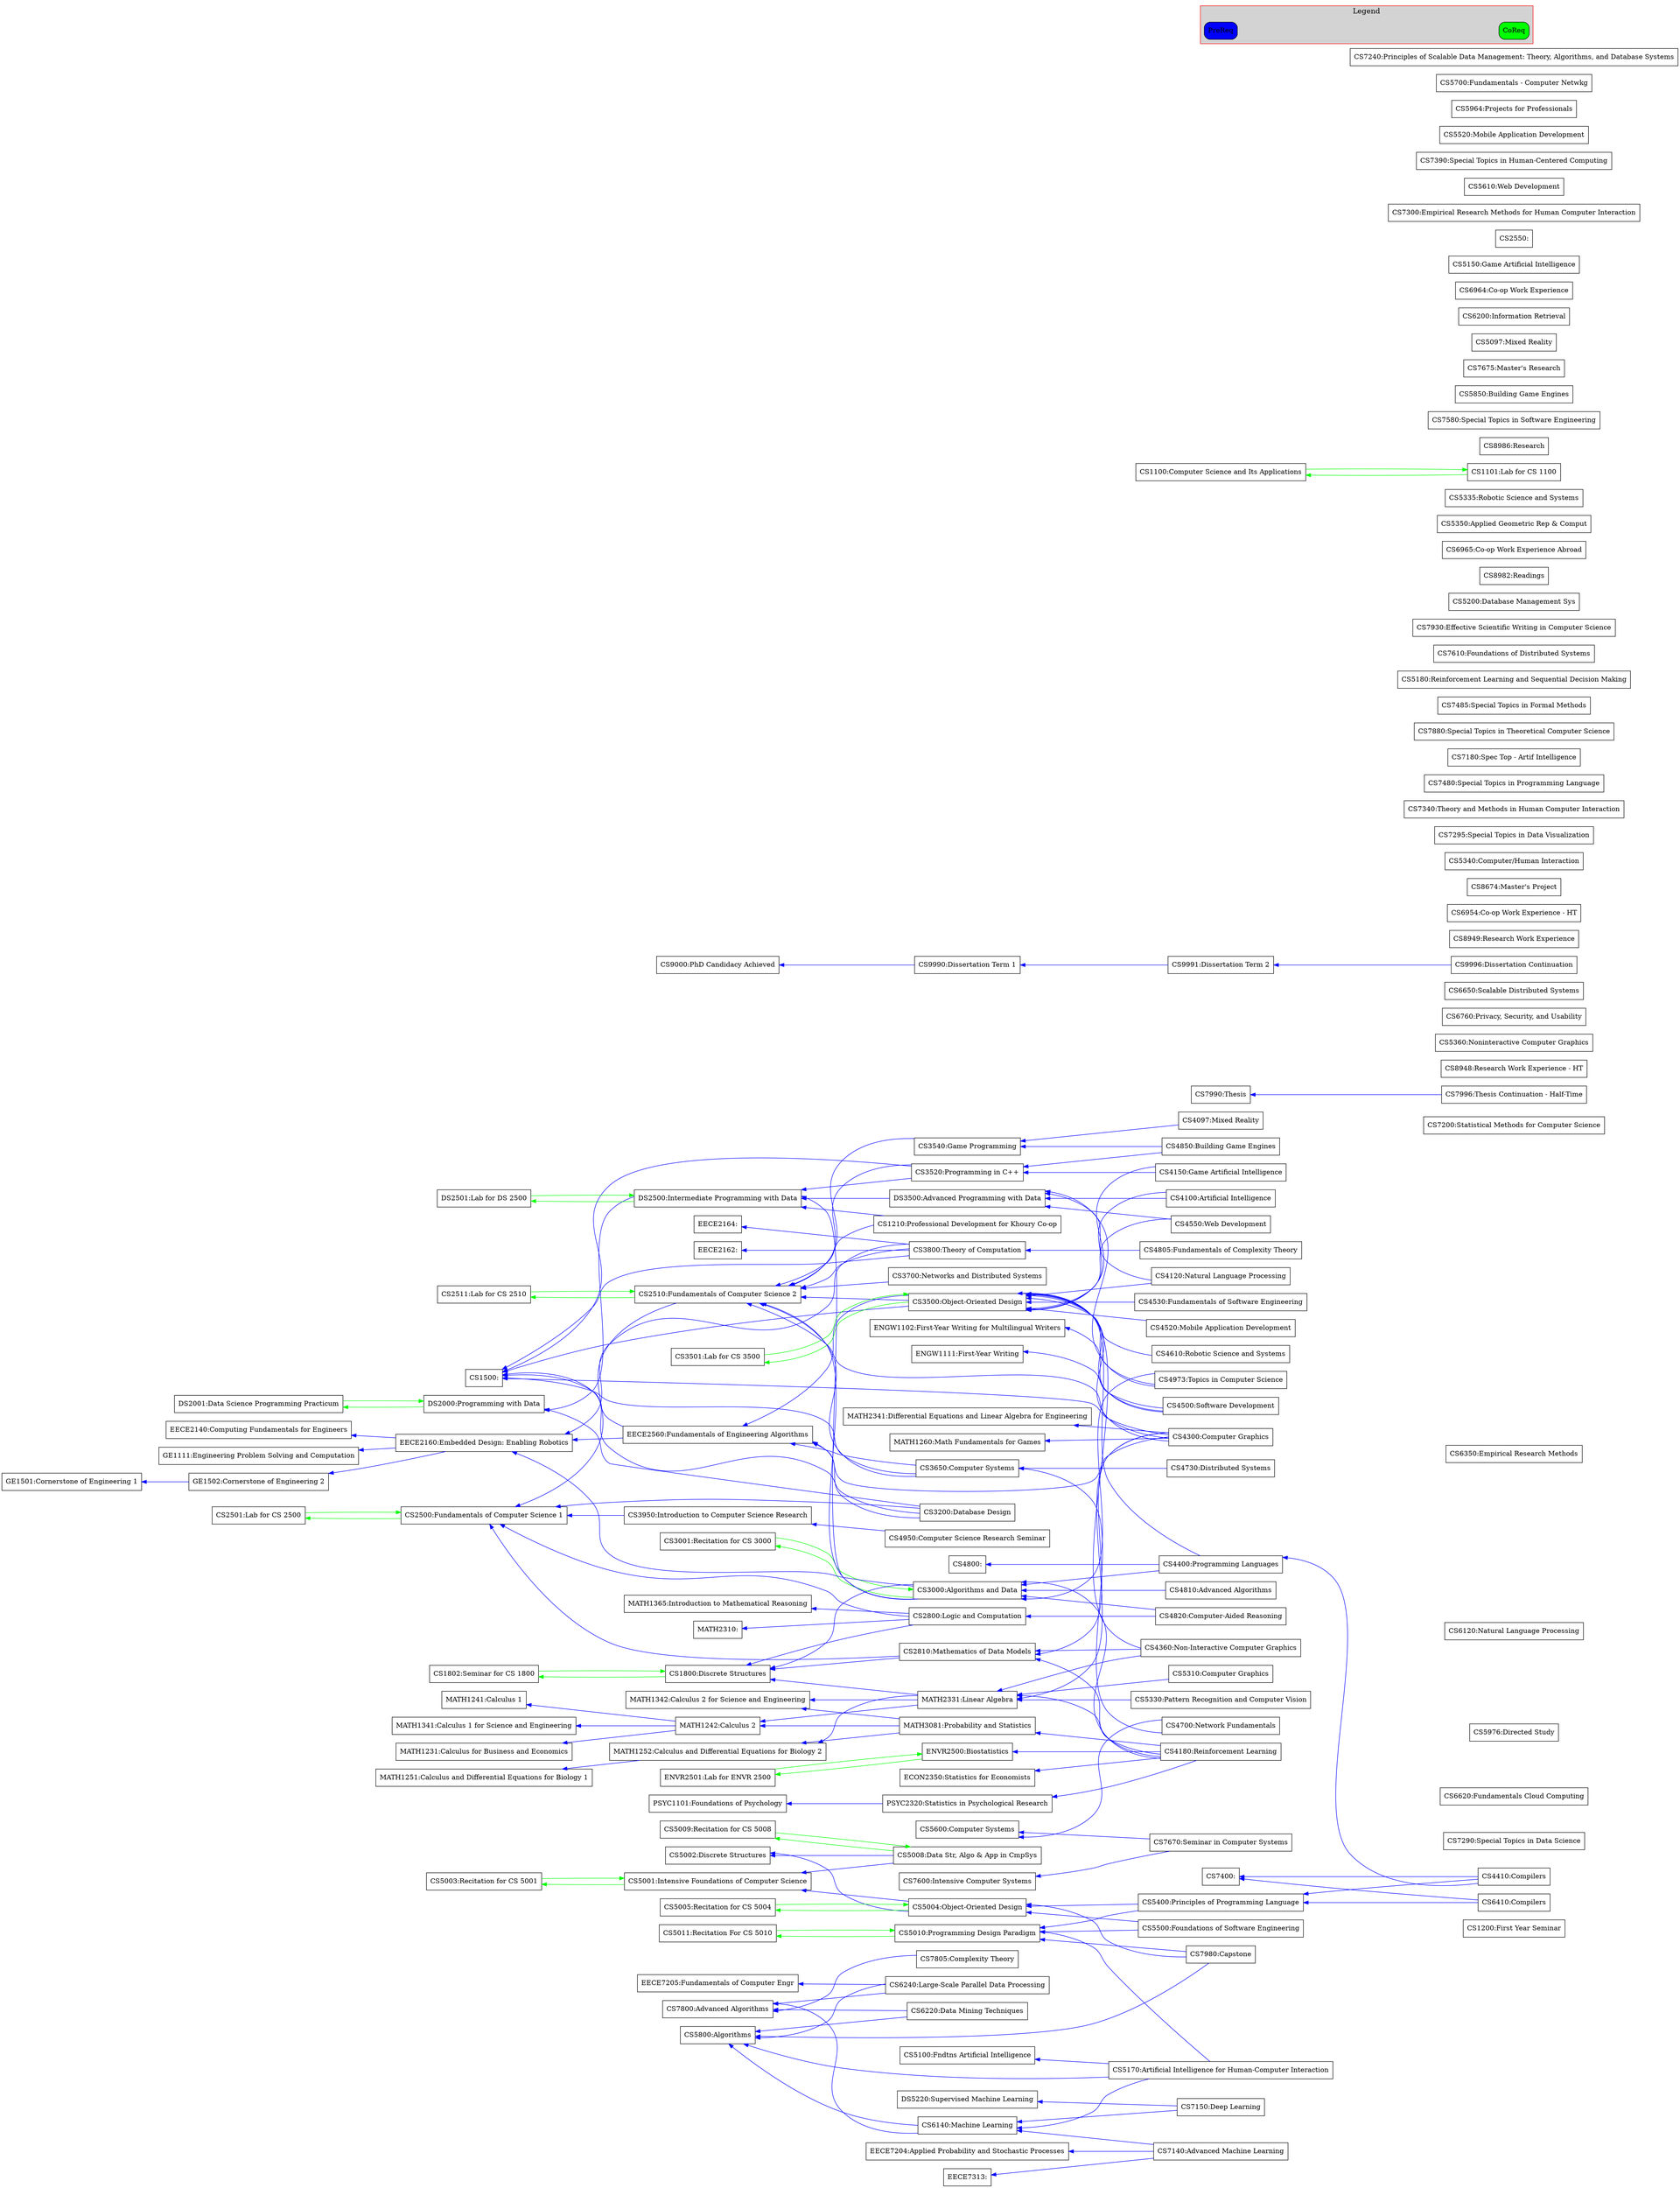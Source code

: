 digraph my_graph {
bgcolor=white;
rankdir=RL;
CS1200 [shape=box, label="CS1200:First Year Seminar"];
CS4805 [shape=box, label="CS4805:Fundamentals of Complexity Theory"];
CS4805 -> CS3800 [color=blue];
CS7290 [shape=box, label="CS7290:Special Topics in Data Science"];
CS6620 [shape=box, label="CS6620:Fundamentals Cloud Computing"];
CS5976 [shape=box, label="CS5976:Directed Study"];
CS2500 [shape=box, label="CS2500:Fundamentals of Computer Science 1"];
CS2500 -> CS2501 [color=green];
CS4360 [shape=box, label="CS4360:Non-Interactive Computer Graphics"];
CS4360 -> CS2810 [color=blue];
CS4360 -> CS3500 [color=blue];
CS4360 -> MATH2331 [color=blue];
CS6120 [shape=box, label="CS6120:Natural Language Processing"];
CS7805 [shape=box, label="CS7805:Complexity Theory"];
CS7805 -> CS7800 [color=blue];
CS6350 [shape=box, label="CS6350:Empirical Research Methods"];
CS7200 [shape=box, label="CS7200:Statistical Methods for Computer Science"];
CS4500 [shape=box, label="CS4500:Software Development"];
CS4500 -> ENGW1102 [color=blue];
CS4500 -> CS3500 [color=blue];
CS4500 -> ENGW1111 [color=blue];
CS7990 [shape=box, label="CS7990:Thesis"];
CS7150 [shape=box, label="CS7150:Deep Learning"];
CS7150 -> CS6140 [color=blue];
CS7150 -> DS5220 [color=blue];
CS8948 [shape=box, label="CS8948:Research Work Experience - HT"];
CS5360 [shape=box, label="CS5360:Noninteractive Computer Graphics"];
CS6760 [shape=box, label="CS6760:Privacy, Security, and Usability"];
CS6220 [shape=box, label="CS6220:Data Mining Techniques"];
CS6220 -> CS5800 [color=blue];
CS6220 -> CS7800 [color=blue];
MATH2331 [shape=box, label="MATH2331:Linear Algebra"];
MATH2331 -> MATH1242 [color=blue];
MATH2331 -> CS1800 [color=blue];
MATH2331 -> MATH1252 [color=blue];
MATH2331 -> MATH1342 [color=blue];
CS6650 [shape=box, label="CS6650:Scalable Distributed Systems"];
CS3001 [shape=box, label="CS3001:Recitation for CS 3000"];
CS3001 -> CS3000 [color=green];
CS1210 [shape=box, label="CS1210:Professional Development for Khoury Co-op"];
CS1210 -> DS2500 [color=blue];
CS1210 -> CS2510 [color=blue];
CS9996 [shape=box, label="CS9996:Dissertation Continuation"];
CS9996 -> CS9991 [color=blue];
CS3540 [shape=box, label="CS3540:Game Programming"];
CS3540 -> CS2510 [color=blue];
CS2800 [shape=box, label="CS2800:Logic and Computation"];
CS2800 -> CS1800 [color=blue];
CS2800 -> MATH2310 [color=blue];
CS2800 -> CS2500 [color=blue];
CS2800 -> MATH1365 [color=blue];
CS6240 [shape=box, label="CS6240:Large-Scale Parallel Data Processing"];
CS6240 -> CS5800 [color=blue];
CS6240 -> EECE7205 [color=blue];
CS6240 -> CS7800 [color=blue];
DS5220 [shape=box, label="DS5220:Supervised Machine Learning"];
CS8949 [shape=box, label="CS8949:Research Work Experience"];
CS6410 [shape=box, label="CS6410:Compilers"];
CS6410 -> CS7400 [color=blue];
CS6410 -> CS5400 [color=blue];
ENGW1102 [shape=box, label="ENGW1102:First-Year Writing for Multilingual Writers"];
MATH1365 [shape=box, label="MATH1365:Introduction to Mathematical Reasoning"];
CS1802 [shape=box, label="CS1802:Seminar for CS 1800"];
CS1802 -> CS1800 [color=green];
CS6954 [shape=box, label="CS6954:Co-op Work Experience - HT"];
MATH2310 [shape=box, label="MATH2310:"];
CS8674 [shape=box, label="CS8674:Master's Project"];
CS4400 [shape=box, label="CS4400:Programming Languages"];
CS4400 -> CS3000 [color=blue];
CS4400 -> CS3500 [color=blue];
CS4400 -> CS4800 [color=blue];
CS7600 [shape=box, label="CS7600:Intensive Computer Systems"];
CS5340 [shape=box, label="CS5340:Computer/Human Interaction"];
CS3200 [shape=box, label="CS3200:Database Design"];
CS3200 -> CS2500 [color=blue];
CS3200 -> CS1500 [color=blue];
CS3200 -> EECE2560 [color=blue];
CS3200 -> DS2000 [color=blue];
CS4100 [shape=box, label="CS4100:Artificial Intelligence"];
CS4100 -> DS3500 [color=blue];
CS4100 -> CS3500 [color=blue];
CS2501 [shape=box, label="CS2501:Lab for CS 2500"];
CS2501 -> CS2500 [color=green];
CS7996 [shape=box, label="CS7996:Thesis Continuation - Half-Time"];
CS7996 -> CS7990 [color=blue];
CS2510 [shape=box, label="CS2510:Fundamentals of Computer Science 2"];
CS2510 -> CS2500 [color=blue];
CS2510 -> CS2511 [color=green];
CS3700 [shape=box, label="CS3700:Networks and Distributed Systems"];
CS3700 -> CS2510 [color=blue];
CS9000 [shape=box, label="CS9000:PhD Candidacy Achieved"];
CS3000 [shape=box, label="CS3000:Algorithms and Data"];
CS3000 -> DS2500 [color=blue];
CS3000 -> CS1800 [color=blue];
CS3000 -> EECE2160 [color=blue];
CS3000 -> CS2510 [color=blue];
CS3000 -> CS3001 [color=green];
CS2810 [shape=box, label="CS2810:Mathematics of Data Models"];
CS2810 -> CS2500 [color=blue];
CS2810 -> CS1800 [color=blue];
CS7295 [shape=box, label="CS7295:Special Topics in Data Visualization"];
CS7340 [shape=box, label="CS7340:Theory and Methods in Human Computer Interaction"];
CS7400 [shape=box, label="CS7400:"];
CS2511 [shape=box, label="CS2511:Lab for CS 2510"];
CS2511 -> CS2510 [color=green];
CS7480 [shape=box, label="CS7480:Special Topics in Programming Language"];
ENGW1111 [shape=box, label="ENGW1111:First-Year Writing"];
DS2000 [shape=box, label="DS2000:Programming with Data"];
DS2000 -> DS2001 [color=green];
CS4810 [shape=box, label="CS4810:Advanced Algorithms"];
CS4810 -> CS3000 [color=blue];
CS7180 [shape=box, label="CS7180:Spec Top - Artif Intelligence"];
CS7880 [shape=box, label="CS7880:Special Topics in Theoretical Computer Science"];
CS7485 [shape=box, label="CS7485:Special Topics in Formal Methods"];
CS3501 [shape=box, label="CS3501:Lab for CS 3500"];
CS3501 -> CS3500 [color=green];
CS4150 [shape=box, label="CS4150:Game Artificial Intelligence"];
CS4150 -> CS3500 [color=blue];
CS4150 -> CS3520 [color=blue];
CS5180 [shape=box, label="CS5180:Reinforcement Learning and Sequential Decision Making"];
CS7610 [shape=box, label="CS7610:Foundations of Distributed Systems"];
CS6140 [shape=box, label="CS6140:Machine Learning"];
CS6140 -> CS5800 [color=blue];
CS6140 -> CS7800 [color=blue];
CS5100 [shape=box, label="CS5100:Fndtns Artificial Intelligence"];
CS1500 [shape=box, label="CS1500:"];
CS7930 [shape=box, label="CS7930:Effective Scientific Writing in Computer Science"];
CS3800 [shape=box, label="CS3800:Theory of Computation"];
CS3800 -> CS1500 [color=blue];
CS3800 -> CS2510 [color=blue];
CS3800 -> EECE2164 [color=blue];
CS3800 -> EECE2162 [color=blue];
CS3800 -> EECE2160 [color=blue];
CS5008 [shape=box, label="CS5008:Data Str, Algo & App in CmpSys"];
CS5008 -> CS5002 [color=blue];
CS5008 -> CS5001 [color=blue];
CS5008 -> CS5009 [color=green];
CS4410 [shape=box, label="CS4410:Compilers"];
CS4410 -> CS4400 [color=blue];
CS4410 -> CS7400 [color=blue];
CS4410 -> CS5400 [color=blue];
CS5003 [shape=box, label="CS5003:Recitation for CS 5001"];
CS5003 -> CS5001 [color=green];
CS5400 [shape=box, label="CS5400:Principles of Programming Language"];
CS5400 -> CS5004 [color=blue];
CS5400 -> CS5010 [color=blue];
CS3950 [shape=box, label="CS3950:Introduction to Computer Science Research"];
CS3950 -> CS2500 [color=blue];
CS4550 [shape=box, label="CS4550:Web Development"];
CS4550 -> DS3500 [color=blue];
CS4550 -> CS3500 [color=blue];
CS5002 [shape=box, label="CS5002:Discrete Structures"];
CS4120 [shape=box, label="CS4120:Natural Language Processing"];
CS4120 -> DS3500 [color=blue];
CS4120 -> CS3500 [color=blue];
CS7980 [shape=box, label="CS7980:Capstone"];
CS7980 -> CS5800 [color=blue];
CS7980 -> CS5004 [color=blue];
CS7980 -> CS5010 [color=blue];
CS7800 [shape=box, label="CS7800:Advanced Algorithms"];
CS1800 [shape=box, label="CS1800:Discrete Structures"];
CS1800 -> CS1802 [color=green];
CS4530 [shape=box, label="CS4530:Fundamentals of Software Engineering"];
CS4530 -> CS3500 [color=blue];
CS5200 [shape=box, label="CS5200:Database Management Sys"];
CS5001 [shape=box, label="CS5001:Intensive Foundations of Computer Science"];
CS5001 -> CS5003 [color=green];
CS8982 [shape=box, label="CS8982:Readings"];
CS4180 [shape=box, label="CS4180:Reinforcement Learning"];
CS4180 -> PSYC2320 [color=blue];
CS4180 -> CS2810 [color=blue];
CS4180 -> CS3000 [color=blue];
CS4180 -> ECON2350 [color=blue];
CS4180 -> ENVR2500 [color=blue];
CS4180 -> MATH3081 [color=blue];
CS4180 -> MATH2331 [color=blue];
DS3500 [shape=box, label="DS3500:Advanced Programming with Data"];
DS3500 -> DS2500 [color=blue];
CS3500 [shape=box, label="CS3500:Object-Oriented Design"];
CS3500 -> CS1500 [color=blue];
CS3500 -> EECE2560 [color=blue];
CS3500 -> CS2510 [color=blue];
CS3500 -> CS3501 [color=green];
CS5005 [shape=box, label="CS5005:Recitation for CS 5004"];
CS5005 -> CS5004 [color=green];
CS5009 [shape=box, label="CS5009:Recitation for CS 5008"];
CS5009 -> CS5008 [color=green];
CS6965 [shape=box, label="CS6965:Co-op Work Experience Abroad"];
CS4520 [shape=box, label="CS4520:Mobile Application Development"];
CS4520 -> CS3500 [color=blue];
CS5010 [shape=box, label="CS5010:Programming Design Paradigm"];
CS5010 -> CS5011 [color=green];
CS4800 [shape=box, label="CS4800:"];
CS5350 [shape=box, label="CS5350:Applied Geometric Rep & Comput"];
CS3520 [shape=box, label="CS3520:Programming in C++"];
CS3520 -> DS2500 [color=blue];
CS3520 -> CS1500 [color=blue];
CS3520 -> CS2510 [color=blue];
CS5335 [shape=box, label="CS5335:Robotic Science and Systems"];
CS7670 [shape=box, label="CS7670:Seminar in Computer Systems"];
CS7670 -> CS7600 [color=blue];
CS7670 -> CS5600 [color=blue];
CS1101 [shape=box, label="CS1101:Lab for CS 1100"];
CS1101 -> CS1100 [color=green];
CS5011 [shape=box, label="CS5011:Recitation For CS 5010"];
CS5011 -> CS5010 [color=green];
EECE7205 [shape=box, label="EECE7205:Fundamentals of Computer Engr"];
CS4300 [shape=box, label="CS4300:Computer Graphics"];
CS4300 -> MATH2341 [color=blue];
CS4300 -> CS1500 [color=blue];
CS4300 -> CS3500 [color=blue];
CS4300 -> CS2510 [color=blue];
CS4300 -> CS2810 [color=blue];
CS4300 -> MATH1260 [color=blue];
CS4300 -> EECE2560 [color=blue];
CS4300 -> MATH2331 [color=blue];
CS3650 [shape=box, label="CS3650:Computer Systems"];
CS3650 -> CS1500 [color=blue];
CS3650 -> EECE2560 [color=blue];
CS3650 -> CS2510 [color=blue];
CS4820 [shape=box, label="CS4820:Computer-Aided Reasoning"];
CS4820 -> CS2800 [color=blue];
CS4820 -> CS3000 [color=blue];
CS8986 [shape=box, label="CS8986:Research"];
MATH2341 [shape=box, label="MATH2341:Differential Equations and Linear Algebra for Engineering"];
CS4950 [shape=box, label="CS4950:Computer Science Research Seminar"];
CS4950 -> CS3950 [color=blue];
CS7580 [shape=box, label="CS7580:Special Topics in Software Engineering"];
ENVR2500 [shape=box, label="ENVR2500:Biostatistics"];
ENVR2500 -> ENVR2501 [color=green];
CS9991 [shape=box, label="CS9991:Dissertation Term 2"];
CS9991 -> CS9990 [color=blue];
CS5850 [shape=box, label="CS5850:Building Game Engines"];
CS4850 [shape=box, label="CS4850:Building Game Engines"];
CS4850 -> CS3520 [color=blue];
CS4850 -> CS3540 [color=blue];
CS4973 [shape=box, label="CS4973:Topics in Computer Science"];
CS4973 -> DS3500 [color=blue];
CS4973 -> CS3000 [color=blue];
CS4973 -> CS3500 [color=blue];
CS5800 [shape=box, label="CS5800:Algorithms"];
CS5170 [shape=box, label="CS5170:Artificial Intelligence for Human-Computer Interaction"];
CS5170 -> CS5800 [color=blue];
CS5170 -> CS5100 [color=blue];
CS5170 -> CS6140 [color=blue];
CS5170 -> CS5010 [color=blue];
CS7675 [shape=box, label="CS7675:Master's Research"];
CS4097 [shape=box, label="CS4097:Mixed Reality"];
CS4097 -> CS3540 [color=blue];
ENVR2501 [shape=box, label="ENVR2501:Lab for ENVR 2500"];
ENVR2501 -> ENVR2500 [color=green];
CS5004 [shape=box, label="CS5004:Object-Oriented Design"];
CS5004 -> CS5002 [color=blue];
CS5004 -> CS5001 [color=blue];
CS5004 -> CS5005 [color=green];
CS9990 [shape=box, label="CS9990:Dissertation Term 1"];
CS9990 -> CS9000 [color=blue];
CS5097 [shape=box, label="CS5097:Mixed Reality"];
CS7140 [shape=box, label="CS7140:Advanced Machine Learning"];
CS7140 -> CS6140 [color=blue];
CS7140 -> EECE7204 [color=blue];
CS7140 -> EECE7313 [color=blue];
CS6200 [shape=box, label="CS6200:Information Retrieval"];
MATH3081 [shape=box, label="MATH3081:Probability and Statistics"];
MATH3081 -> MATH1242 [color=blue];
MATH3081 -> MATH1252 [color=blue];
MATH3081 -> MATH1342 [color=blue];
DS2500 [shape=box, label="DS2500:Intermediate Programming with Data"];
DS2500 -> DS2000 [color=blue];
DS2500 -> DS2501 [color=green];
CS6964 [shape=box, label="CS6964:Co-op Work Experience"];
CS4730 [shape=box, label="CS4730:Distributed Systems"];
CS4730 -> CS3650 [color=blue];
EECE2560 [shape=box, label="EECE2560:Fundamentals of Engineering Algorithms"];
EECE2560 -> CS1500 [color=blue];
EECE2560 -> EECE2160 [color=blue];
CS5600 [shape=box, label="CS5600:Computer Systems"];
CS5150 [shape=box, label="CS5150:Game Artificial Intelligence"];
CS2550 [shape=box, label="CS2550:"];
CS5310 [shape=box, label="CS5310:Computer Graphics"];
CS5310 -> MATH2331 [color=blue];
CS7300 [shape=box, label="CS7300:Empirical Research Methods for Human Computer Interaction"];
CS5330 [shape=box, label="CS5330:Pattern Recognition and Computer Vision"];
CS5330 -> MATH2331 [color=blue];
CS1100 [shape=box, label="CS1100:Computer Science and Its Applications"];
CS1100 -> CS1101 [color=green];
CS4700 [shape=box, label="CS4700:Network Fundamentals"];
CS4700 -> CS3650 [color=blue];
CS4700 -> CS5600 [color=blue];
CS5610 [shape=box, label="CS5610:Web Development"];
CS7390 [shape=box, label="CS7390:Special Topics in Human-Centered Computing"];
CS4610 [shape=box, label="CS4610:Robotic Science and Systems"];
CS4610 -> CS3500 [color=blue];
CS5500 [shape=box, label="CS5500:Foundations of Software Engineering"];
CS5500 -> CS5004 [color=blue];
CS5500 -> CS5010 [color=blue];
CS5520 [shape=box, label="CS5520:Mobile Application Development"];
CS5964 [shape=box, label="CS5964:Projects for Professionals"];
CS5700 [shape=box, label="CS5700:Fundamentals - Computer Netwkg"];
CS7240 [shape=box, label="CS7240:Principles of Scalable Data Management: Theory, Algorithms, and Database Systems"];
MATH1252 [shape=box, label="MATH1252:Calculus and Differential Equations for Biology 2"];
MATH1252 -> MATH1251 [color=blue];
MATH1242 [shape=box, label="MATH1242:Calculus 2"];
MATH1242 -> MATH1231 [color=blue];
MATH1242 -> MATH1241 [color=blue];
MATH1242 -> MATH1341 [color=blue];
MATH1342 [shape=box, label="MATH1342:Calculus 2 for Science and Engineering"];
EECE7204 [shape=box, label="EECE7204:Applied Probability and Stochastic Processes"];
DS2001 [shape=box, label="DS2001:Data Science Programming Practicum"];
DS2001 -> DS2000 [color=green];
EECE2160 [shape=box, label="EECE2160:Embedded Design: Enabling Robotics"];
EECE2160 -> GE1111 [color=blue];
EECE2160 -> GE1502 [color=blue];
EECE2160 -> EECE2140 [color=blue];
ECON2350 [shape=box, label="ECON2350:Statistics for Economists"];
EECE2140 [shape=box, label="EECE2140:Computing Fundamentals for Engineers"];
EECE2162 [shape=box, label="EECE2162:"];
EECE2164 [shape=box, label="EECE2164:"];
PSYC2320 [shape=box, label="PSYC2320:Statistics in Psychological Research"];
PSYC2320 -> PSYC1101 [color=blue];
GE1111 [shape=box, label="GE1111:Engineering Problem Solving and Computation"];
MATH1260 [shape=box, label="MATH1260:Math Fundamentals for Games"];
DS2501 [shape=box, label="DS2501:Lab for DS 2500"];
DS2501 -> DS2500 [color=green];
EECE7313 [shape=box, label="EECE7313:"];
GE1502 [shape=box, label="GE1502:Cornerstone of Engineering 2"];
GE1502 -> GE1501 [color=blue];
MATH1241 [shape=box, label="MATH1241:Calculus 1"];
MATH1251 [shape=box, label="MATH1251:Calculus and Differential Equations for Biology 1"];
MATH1341 [shape=box, label="MATH1341:Calculus 1 for Science and Engineering"];
PSYC1101 [shape=box, label="PSYC1101:Foundations of Psychology"];
MATH1231 [shape=box, label="MATH1231:Calculus for Business and Economics"];
GE1501 [shape=box, label="GE1501:Cornerstone of Engineering 1"];
subgraph cluster_legend {
label=Legend;
fontsize=15;
color=red;
style=filled;
fillcolor=lightgrey;
rankdir=TB;
CoReq [style=filled, fillcolor=green, shape=Mrecord, rank=same];
PreReq [style=filled, fillcolor=blue, shape=Mrecord, rank=same];
}

CoReq -> PreReq [style=invis];
}

